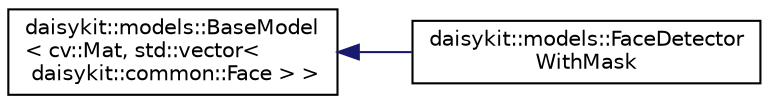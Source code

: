 digraph "Graphical Class Hierarchy"
{
 // LATEX_PDF_SIZE
  edge [fontname="Helvetica",fontsize="10",labelfontname="Helvetica",labelfontsize="10"];
  node [fontname="Helvetica",fontsize="10",shape=record];
  rankdir="LR";
  Node0 [label="daisykit::models::BaseModel\l\< cv::Mat, std::vector\<\l daisykit::common::Face \> \>",height=0.2,width=0.4,color="black", fillcolor="white", style="filled",URL="$classdaisykit_1_1models_1_1BaseModel.html",tooltip=" "];
  Node0 -> Node1 [dir="back",color="midnightblue",fontsize="10",style="solid",fontname="Helvetica"];
  Node1 [label="daisykit::models::FaceDetector\lWithMask",height=0.2,width=0.4,color="black", fillcolor="white", style="filled",URL="$classdaisykit_1_1models_1_1FaceDetectorWithMask.html",tooltip=" "];
}
